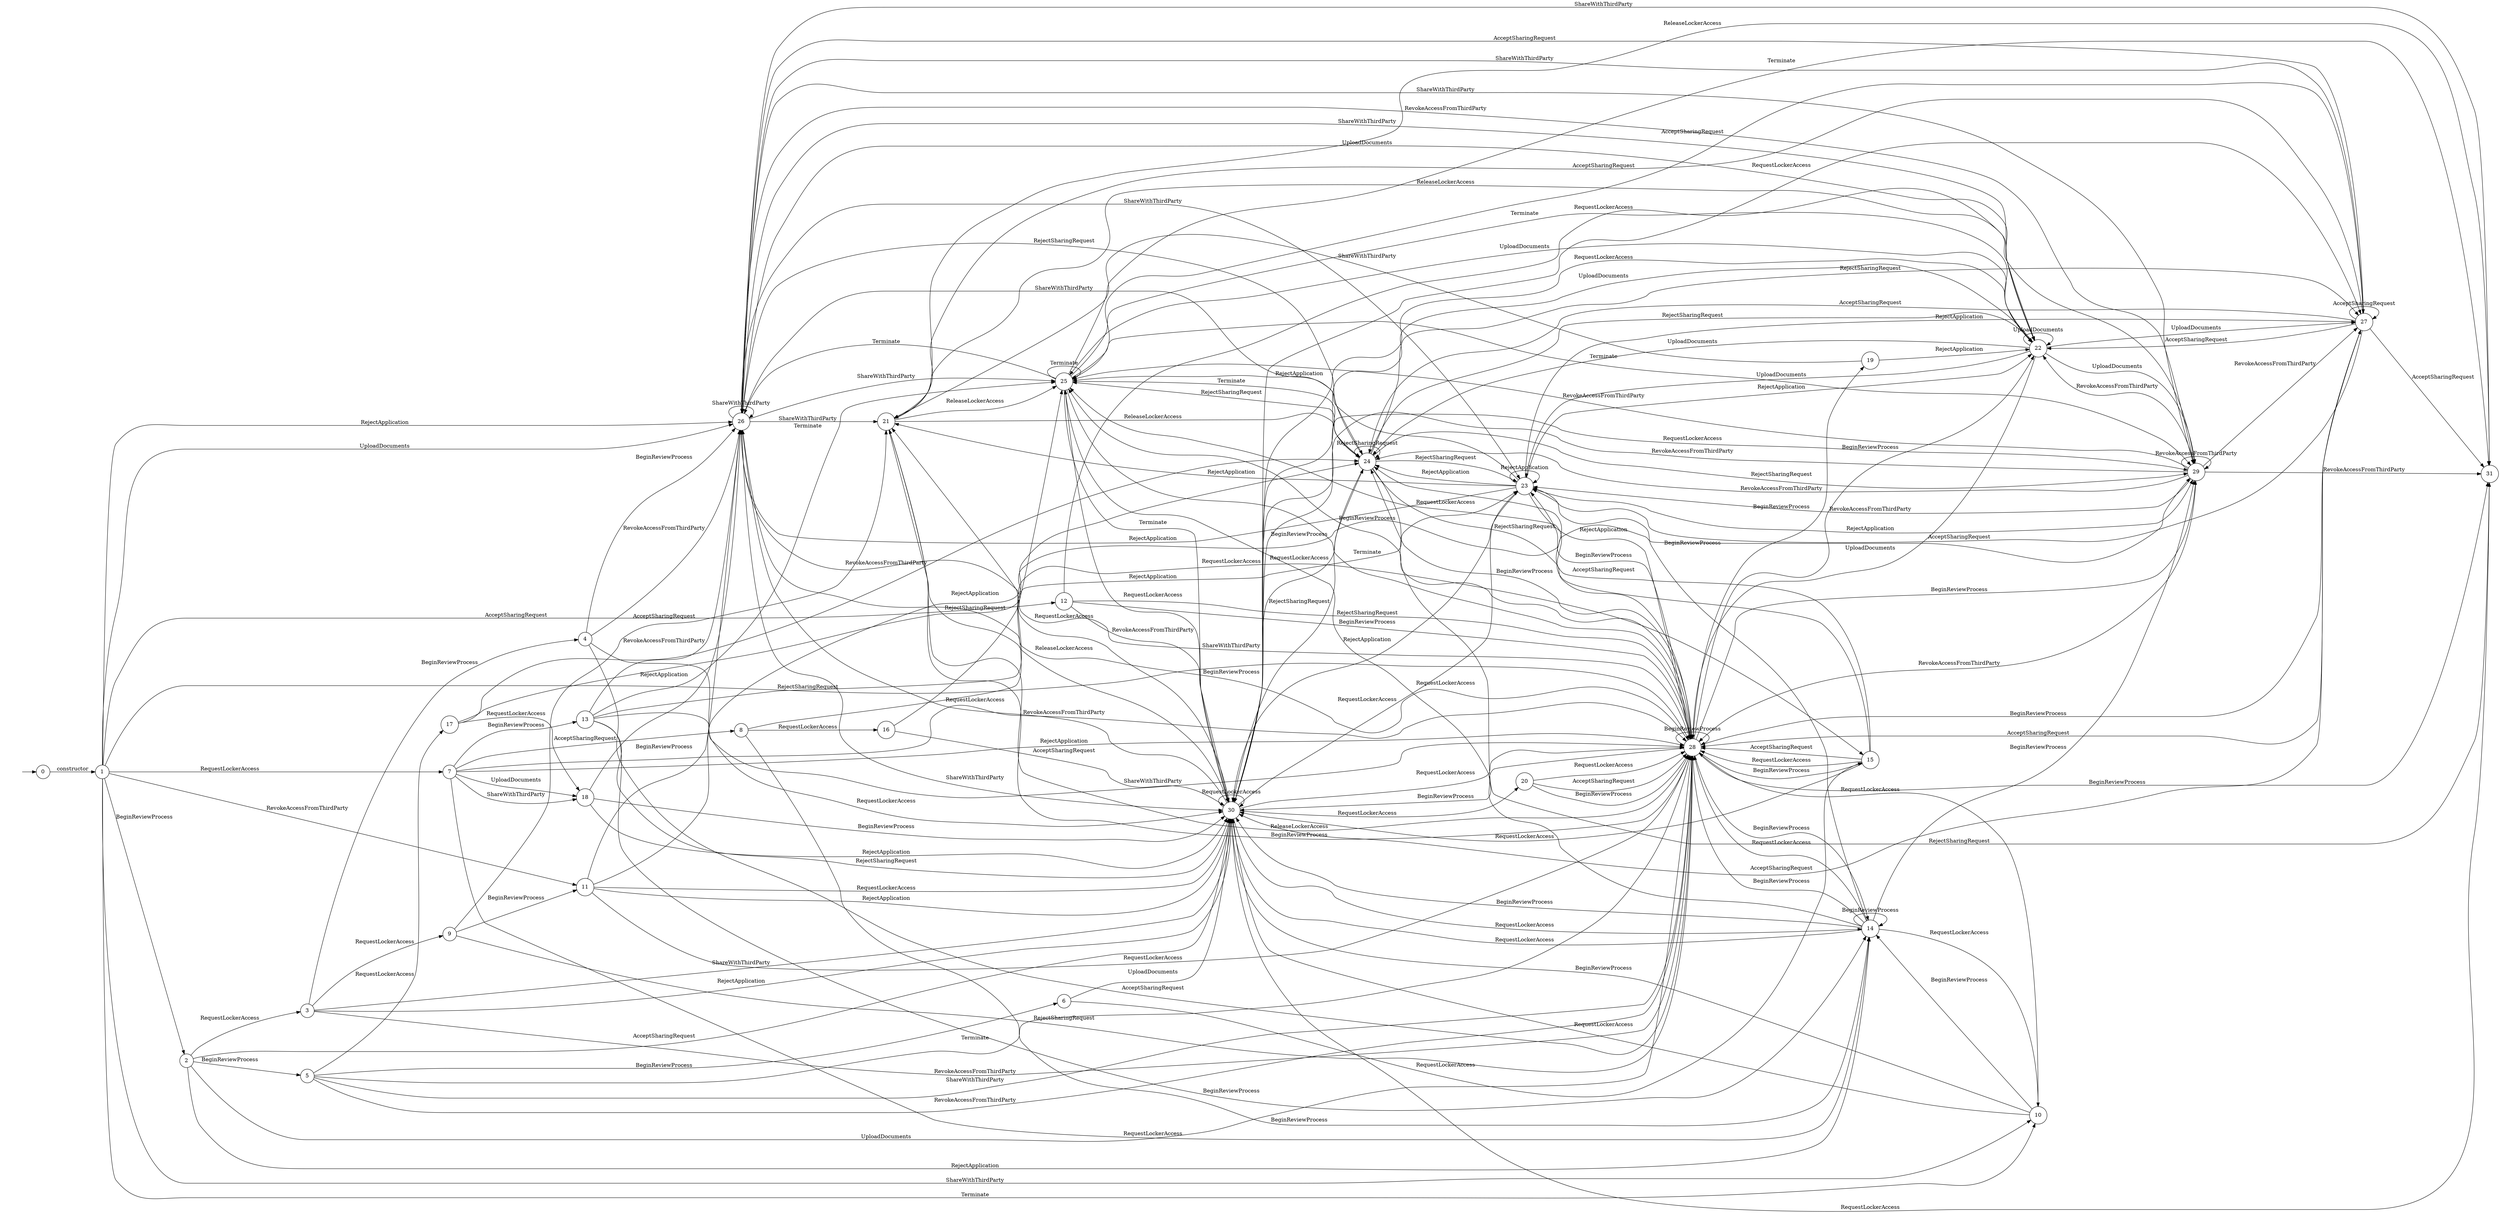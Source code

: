 digraph "Dapp-Automata-data/fuzzer/testnetdata-model-rq1/DigitalLocker/Ktail-1" {
	graph [rankdir=LR]
	"" [label="" shape=plaintext]
	21 [label=21 shape=circle]
	23 [label=23 shape=circle]
	9 [label=9 shape=circle]
	6 [label=6 shape=circle]
	26 [label=26 shape=circle]
	8 [label=8 shape=circle]
	13 [label=13 shape=circle]
	1 [label=1 shape=circle]
	27 [label=27 shape=circle]
	25 [label=25 shape=circle]
	0 [label=0 shape=circle]
	14 [label=14 shape=circle]
	31 [label=31 shape=circle]
	2 [label=2 shape=circle]
	10 [label=10 shape=circle]
	5 [label=5 shape=circle]
	15 [label=15 shape=circle]
	18 [label=18 shape=circle]
	20 [label=20 shape=circle]
	11 [label=11 shape=circle]
	29 [label=29 shape=circle]
	16 [label=16 shape=circle]
	7 [label=7 shape=circle]
	22 [label=22 shape=circle]
	28 [label=28 shape=circle]
	12 [label=12 shape=circle]
	17 [label=17 shape=circle]
	4 [label=4 shape=circle]
	19 [label=19 shape=circle]
	3 [label=3 shape=circle]
	24 [label=24 shape=circle]
	30 [label=30 shape=circle]
	"" -> 0 [label=""]
	0 -> 1 [label=constructor]
	1 -> 2 [label=BeginReviewProcess]
	1 -> 7 [label=RequestLockerAccess]
	1 -> 11 [label=RevokeAccessFromThirdParty]
	1 -> 12 [label=AcceptSharingRequest]
	1 -> 10 [label=ShareWithThirdParty]
	1 -> 10 [label=Terminate]
	1 -> 26 [label=RejectApplication]
	1 -> 26 [label=UploadDocuments]
	1 -> 28 [label=RejectSharingRequest]
	2 -> 3 [label=RequestLockerAccess]
	2 -> 5 [label=BeginReviewProcess]
	2 -> 14 [label=RejectApplication]
	2 -> 28 [label=UploadDocuments]
	2 -> 30 [label=AcceptSharingRequest]
	3 -> 4 [label=BeginReviewProcess]
	3 -> 9 [label=RequestLockerAccess]
	3 -> 28 [label=RevokeAccessFromThirdParty]
	3 -> 30 [label=RejectApplication]
	3 -> 30 [label=ShareWithThirdParty]
	4 -> 26 [label=BeginReviewProcess]
	4 -> 26 [label=RevokeAccessFromThirdParty]
	4 -> 28 [label=AcceptSharingRequest]
	4 -> 30 [label=RequestLockerAccess]
	5 -> 6 [label=BeginReviewProcess]
	5 -> 17 [label=RequestLockerAccess]
	5 -> 28 [label=Terminate]
	5 -> 28 [label=ShareWithThirdParty]
	5 -> 28 [label=RevokeAccessFromThirdParty]
	6 -> 15 [label=RequestLockerAccess]
	6 -> 30 [label=UploadDocuments]
	7 -> 8 [label=AcceptSharingRequest]
	7 -> 13 [label=BeginReviewProcess]
	7 -> 14 [label=RequestLockerAccess]
	7 -> 18 [label=ShareWithThirdParty]
	7 -> 18 [label=UploadDocuments]
	7 -> 28 [label=RevokeAccessFromThirdParty]
	7 -> 28 [label=RejectApplication]
	8 -> 16 [label=RequestLockerAccess]
	8 -> 14 [label=BeginReviewProcess]
	8 -> 23 [label=RejectApplication]
	9 -> 11 [label=BeginReviewProcess]
	9 -> 21 [label=AcceptSharingRequest]
	9 -> 28 [label=RejectSharingRequest]
	10 -> 30 [label=BeginReviewProcess]
	10 -> 14 [label=BeginReviewProcess]
	10 -> 30 [label=RequestLockerAccess]
	10 -> 28 [label=RequestLockerAccess]
	11 -> 30 [label=RejectApplication]
	11 -> 24 [label=RejectApplication]
	11 -> 30 [label=RequestLockerAccess]
	11 -> 28 [label=RequestLockerAccess]
	11 -> 26 [label=BeginReviewProcess]
	12 -> 29 [label=RequestLockerAccess]
	12 -> 28 [label=RejectSharingRequest]
	12 -> 28 [label=BeginReviewProcess]
	12 -> 30 [label=RevokeAccessFromThirdParty]
	13 -> 15 [label=RequestLockerAccess]
	13 -> 14 [label=BeginReviewProcess]
	13 -> 26 [label=RevokeAccessFromThirdParty]
	13 -> 25 [label=Terminate]
	13 -> 28 [label=ShareWithThirdParty]
	13 -> 30 [label=RejectSharingRequest]
	14 -> 10 [label=RequestLockerAccess]
	14 -> 30 [label=RequestLockerAccess]
	14 -> 25 [label=RequestLockerAccess]
	14 -> 28 [label=RequestLockerAccess]
	14 -> 23 [label=BeginReviewProcess]
	14 -> 28 [label=BeginReviewProcess]
	14 -> 29 [label=BeginReviewProcess]
	14 -> 30 [label=BeginReviewProcess]
	14 -> 14 [label=BeginReviewProcess]
	15 -> 28 [label=AcceptSharingRequest]
	15 -> 24 [label=AcceptSharingRequest]
	15 -> 30 [label=RequestLockerAccess]
	15 -> 25 [label=RequestLockerAccess]
	15 -> 28 [label=RequestLockerAccess]
	16 -> 25 [label=RejectSharingRequest]
	16 -> 30 [label=AcceptSharingRequest]
	17 -> 18 [label=RequestLockerAccess]
	17 -> 24 [label=RevokeAccessFromThirdParty]
	17 -> 29 [label=BeginReviewProcess]
	18 -> 30 [label=RejectApplication]
	18 -> 26 [label=RejectApplication]
	18 -> 30 [label=BeginReviewProcess]
	19 -> 21 [label=ShareWithThirdParty]
	19 -> 22 [label=RejectApplication]
	21 -> 28 [label=ReleaseLockerAccess]
	21 -> 24 [label=ReleaseLockerAccess]
	21 -> 22 [label=ReleaseLockerAccess]
	21 -> 25 [label=ReleaseLockerAccess]
	21 -> 30 [label=ReleaseLockerAccess]
	21 -> 31 [label=ReleaseLockerAccess]
	22 -> 23 [label=UploadDocuments]
	22 -> 28 [label=UploadDocuments]
	22 -> 26 [label=UploadDocuments]
	22 -> 29 [label=UploadDocuments]
	22 -> 24 [label=UploadDocuments]
	22 -> 27 [label=UploadDocuments]
	22 -> 22 [label=UploadDocuments]
	22 -> 25 [label=UploadDocuments]
	22 -> 30 [label=UploadDocuments]
	23 -> 21 [label=RejectApplication]
	23 -> 23 [label=RejectApplication]
	23 -> 28 [label=RejectApplication]
	23 -> 26 [label=RejectApplication]
	23 -> 29 [label=RejectApplication]
	23 -> 24 [label=RejectApplication]
	23 -> 22 [label=RejectApplication]
	23 -> 27 [label=RejectApplication]
	23 -> 25 [label=RejectApplication]
	23 -> 30 [label=RejectApplication]
	24 -> 23 [label=RejectSharingRequest]
	24 -> 28 [label=RejectSharingRequest]
	24 -> 26 [label=RejectSharingRequest]
	24 -> 29 [label=RejectSharingRequest]
	24 -> 24 [label=RejectSharingRequest]
	24 -> 27 [label=RejectSharingRequest]
	24 -> 22 [label=RejectSharingRequest]
	24 -> 25 [label=RejectSharingRequest]
	24 -> 30 [label=RejectSharingRequest]
	24 -> 31 [label=RejectSharingRequest]
	25 -> 28 [label=Terminate]
	25 -> 26 [label=Terminate]
	25 -> 29 [label=Terminate]
	25 -> 24 [label=Terminate]
	25 -> 22 [label=Terminate]
	25 -> 25 [label=Terminate]
	25 -> 30 [label=Terminate]
	25 -> 31 [label=Terminate]
	26 -> 21 [label=ShareWithThirdParty]
	26 -> 23 [label=ShareWithThirdParty]
	26 -> 28 [label=ShareWithThirdParty]
	26 -> 26 [label=ShareWithThirdParty]
	26 -> 29 [label=ShareWithThirdParty]
	26 -> 24 [label=ShareWithThirdParty]
	26 -> 22 [label=ShareWithThirdParty]
	26 -> 27 [label=ShareWithThirdParty]
	26 -> 25 [label=ShareWithThirdParty]
	26 -> 30 [label=ShareWithThirdParty]
	26 -> 31 [label=ShareWithThirdParty]
	27 -> 21 [label=AcceptSharingRequest]
	27 -> 23 [label=AcceptSharingRequest]
	27 -> 28 [label=AcceptSharingRequest]
	27 -> 26 [label=AcceptSharingRequest]
	27 -> 24 [label=AcceptSharingRequest]
	27 -> 22 [label=AcceptSharingRequest]
	27 -> 27 [label=AcceptSharingRequest]
	27 -> 25 [label=AcceptSharingRequest]
	27 -> 30 [label=AcceptSharingRequest]
	27 -> 31 [label=AcceptSharingRequest]
	28 -> 21 [label=BeginReviewProcess]
	28 -> 23 [label=BeginReviewProcess]
	28 -> 15 [label=BeginReviewProcess]
	28 -> 28 [label=BeginReviewProcess]
	28 -> 26 [label=BeginReviewProcess]
	28 -> 19 [label=BeginReviewProcess]
	28 -> 29 [label=BeginReviewProcess]
	28 -> 24 [label=BeginReviewProcess]
	28 -> 22 [label=BeginReviewProcess]
	28 -> 25 [label=BeginReviewProcess]
	28 -> 27 [label=BeginReviewProcess]
	28 -> 30 [label=BeginReviewProcess]
	28 -> 14 [label=BeginReviewProcess]
	28 -> 31 [label=BeginReviewProcess]
	29 -> 23 [label=RevokeAccessFromThirdParty]
	29 -> 28 [label=RevokeAccessFromThirdParty]
	29 -> 26 [label=RevokeAccessFromThirdParty]
	29 -> 29 [label=RevokeAccessFromThirdParty]
	29 -> 24 [label=RevokeAccessFromThirdParty]
	29 -> 27 [label=RevokeAccessFromThirdParty]
	29 -> 30 [label=RevokeAccessFromThirdParty]
	29 -> 25 [label=RevokeAccessFromThirdParty]
	29 -> 22 [label=RevokeAccessFromThirdParty]
	29 -> 31 [label=RevokeAccessFromThirdParty]
	30 -> 21 [label=RequestLockerAccess]
	30 -> 20 [label=RequestLockerAccess]
	30 -> 23 [label=RequestLockerAccess]
	30 -> 28 [label=RequestLockerAccess]
	30 -> 26 [label=RequestLockerAccess]
	30 -> 29 [label=RequestLockerAccess]
	30 -> 24 [label=RequestLockerAccess]
	30 -> 27 [label=RequestLockerAccess]
	30 -> 30 [label=RequestLockerAccess]
	30 -> 25 [label=RequestLockerAccess]
	30 -> 22 [label=RequestLockerAccess]
	30 -> 14 [label=RequestLockerAccess]
	30 -> 31 [label=RequestLockerAccess]
	20 -> 28 [label=BeginReviewProcess]
	20 -> 28 [label=RequestLockerAccess]
	20 -> 28 [label=AcceptSharingRequest]
}
